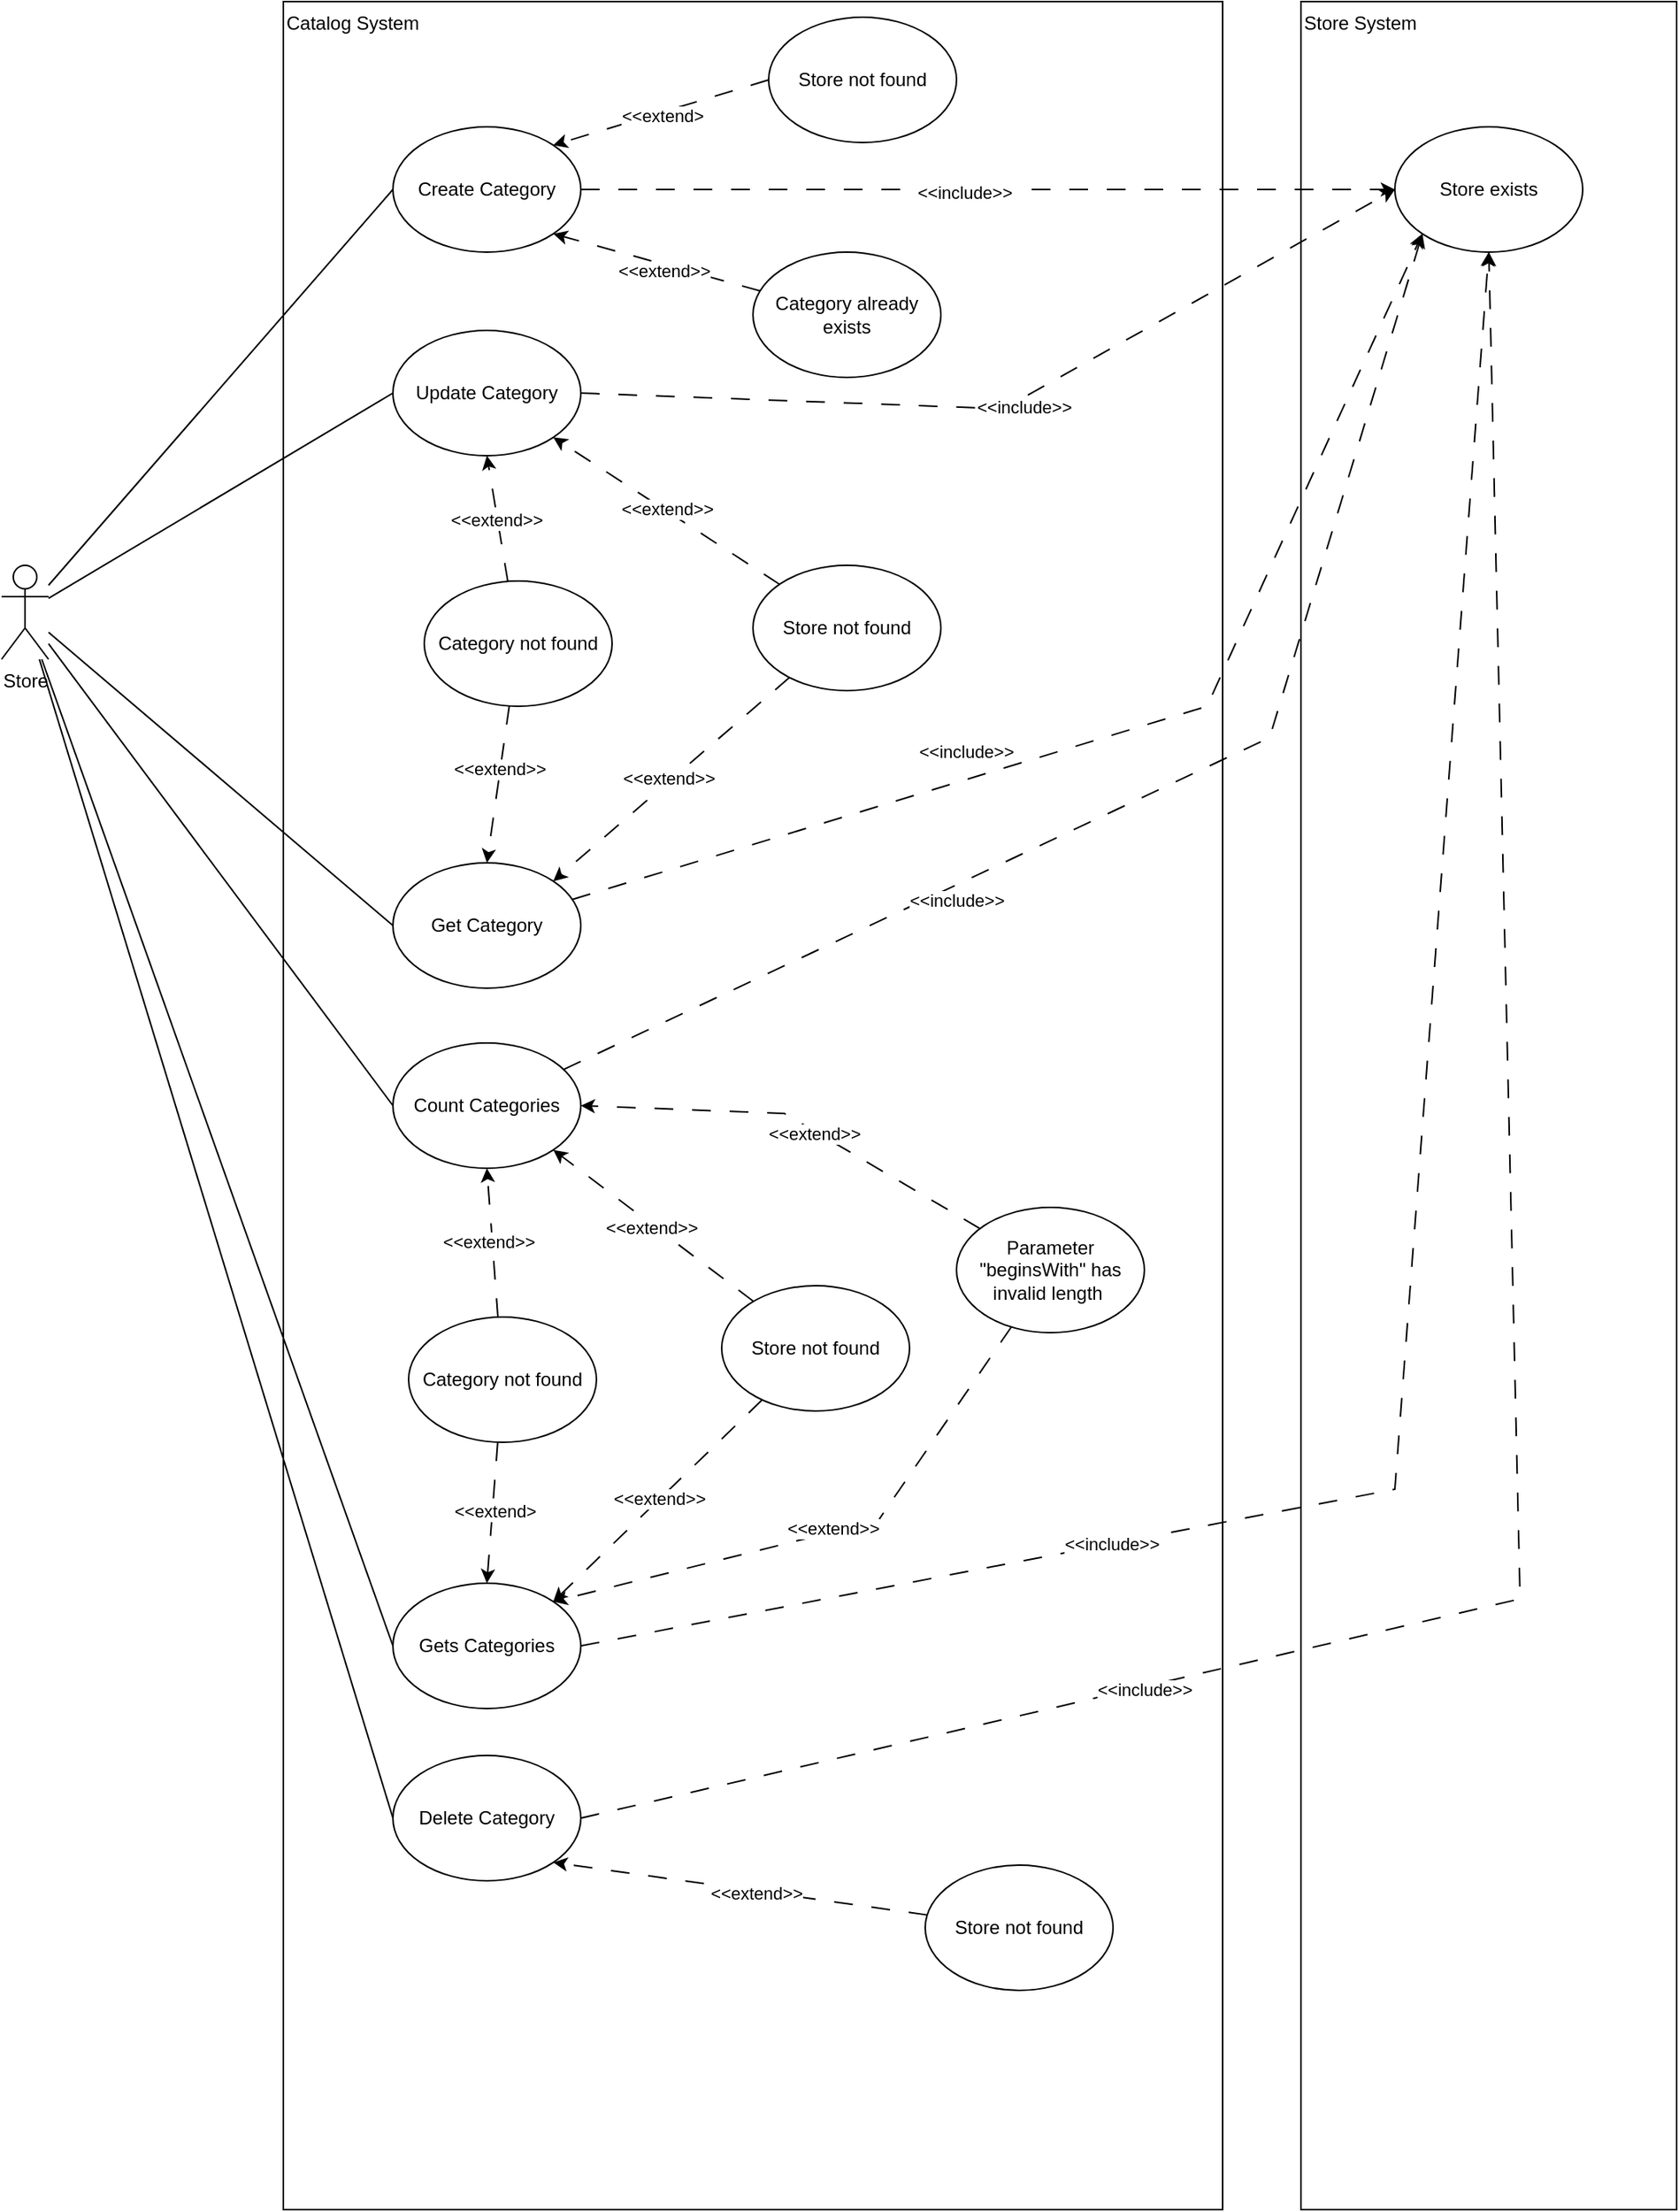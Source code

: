 <mxfile version="24.6.4" type="device">
  <diagram name="Página-1" id="jxBU0KYU5M7tQorZTUAQ">
    <mxGraphModel dx="2607" dy="1342" grid="1" gridSize="10" guides="1" tooltips="1" connect="1" arrows="1" fold="1" page="1" pageScale="1" pageWidth="827" pageHeight="1169" background="none" math="0" shadow="0">
      <root>
        <mxCell id="0" />
        <mxCell id="1" parent="0" />
        <mxCell id="zQWcK5AK1HO_iFrqoVfH-22" value="Store System" style="rounded=0;whiteSpace=wrap;html=1;verticalAlign=top;align=left;" vertex="1" parent="1">
          <mxGeometry x="890" y="10" width="240" height="1410" as="geometry" />
        </mxCell>
        <mxCell id="zQWcK5AK1HO_iFrqoVfH-21" value="Catalog System" style="rounded=0;whiteSpace=wrap;html=1;verticalAlign=top;align=left;" vertex="1" parent="1">
          <mxGeometry x="240" y="10" width="600" height="1410" as="geometry" />
        </mxCell>
        <mxCell id="zQWcK5AK1HO_iFrqoVfH-14" style="edgeStyle=none;rounded=0;orthogonalLoop=1;jettySize=auto;html=1;entryX=0;entryY=0.5;entryDx=0;entryDy=0;endArrow=none;endFill=0;" edge="1" parent="1" source="zQWcK5AK1HO_iFrqoVfH-1" target="zQWcK5AK1HO_iFrqoVfH-2">
          <mxGeometry relative="1" as="geometry" />
        </mxCell>
        <mxCell id="zQWcK5AK1HO_iFrqoVfH-15" style="edgeStyle=none;rounded=0;orthogonalLoop=1;jettySize=auto;html=1;entryX=0;entryY=0.5;entryDx=0;entryDy=0;endArrow=none;endFill=0;" edge="1" parent="1" source="zQWcK5AK1HO_iFrqoVfH-1" target="zQWcK5AK1HO_iFrqoVfH-3">
          <mxGeometry relative="1" as="geometry" />
        </mxCell>
        <mxCell id="zQWcK5AK1HO_iFrqoVfH-16" style="edgeStyle=none;rounded=0;orthogonalLoop=1;jettySize=auto;html=1;entryX=0;entryY=0.5;entryDx=0;entryDy=0;endArrow=none;endFill=0;" edge="1" parent="1" source="zQWcK5AK1HO_iFrqoVfH-1" target="zQWcK5AK1HO_iFrqoVfH-6">
          <mxGeometry relative="1" as="geometry" />
        </mxCell>
        <mxCell id="zQWcK5AK1HO_iFrqoVfH-17" style="edgeStyle=none;rounded=0;orthogonalLoop=1;jettySize=auto;html=1;entryX=0;entryY=0.5;entryDx=0;entryDy=0;endArrow=none;endFill=0;" edge="1" parent="1" source="zQWcK5AK1HO_iFrqoVfH-1" target="zQWcK5AK1HO_iFrqoVfH-7">
          <mxGeometry relative="1" as="geometry" />
        </mxCell>
        <mxCell id="zQWcK5AK1HO_iFrqoVfH-18" style="edgeStyle=none;rounded=0;orthogonalLoop=1;jettySize=auto;html=1;entryX=0;entryY=0.5;entryDx=0;entryDy=0;endArrow=none;endFill=0;" edge="1" parent="1" source="zQWcK5AK1HO_iFrqoVfH-1" target="zQWcK5AK1HO_iFrqoVfH-8">
          <mxGeometry relative="1" as="geometry" />
        </mxCell>
        <mxCell id="zQWcK5AK1HO_iFrqoVfH-19" style="edgeStyle=none;rounded=0;orthogonalLoop=1;jettySize=auto;html=1;entryX=0;entryY=0.5;entryDx=0;entryDy=0;endArrow=none;endFill=0;" edge="1" parent="1" source="zQWcK5AK1HO_iFrqoVfH-1" target="zQWcK5AK1HO_iFrqoVfH-9">
          <mxGeometry relative="1" as="geometry" />
        </mxCell>
        <mxCell id="zQWcK5AK1HO_iFrqoVfH-1" value="Store" style="shape=umlActor;verticalLabelPosition=bottom;verticalAlign=top;html=1;outlineConnect=0;" vertex="1" parent="1">
          <mxGeometry x="60" y="370" width="30" height="60" as="geometry" />
        </mxCell>
        <mxCell id="zQWcK5AK1HO_iFrqoVfH-24" style="edgeStyle=none;rounded=0;orthogonalLoop=1;jettySize=auto;html=1;dashed=1;dashPattern=12 12;" edge="1" parent="1" source="zQWcK5AK1HO_iFrqoVfH-2" target="zQWcK5AK1HO_iFrqoVfH-23">
          <mxGeometry relative="1" as="geometry" />
        </mxCell>
        <mxCell id="zQWcK5AK1HO_iFrqoVfH-25" value="&amp;lt;&amp;lt;include&amp;gt;&amp;gt;" style="edgeLabel;html=1;align=center;verticalAlign=middle;resizable=0;points=[];" vertex="1" connectable="0" parent="zQWcK5AK1HO_iFrqoVfH-24">
          <mxGeometry x="-0.059" y="-2" relative="1" as="geometry">
            <mxPoint as="offset" />
          </mxGeometry>
        </mxCell>
        <mxCell id="zQWcK5AK1HO_iFrqoVfH-2" value="Create Category" style="ellipse;whiteSpace=wrap;html=1;" vertex="1" parent="1">
          <mxGeometry x="310" y="90" width="120" height="80" as="geometry" />
        </mxCell>
        <mxCell id="zQWcK5AK1HO_iFrqoVfH-30" style="edgeStyle=none;rounded=0;orthogonalLoop=1;jettySize=auto;html=1;entryX=0;entryY=0.5;entryDx=0;entryDy=0;dashed=1;dashPattern=12 12;exitX=1;exitY=0.5;exitDx=0;exitDy=0;" edge="1" parent="1" source="zQWcK5AK1HO_iFrqoVfH-3" target="zQWcK5AK1HO_iFrqoVfH-23">
          <mxGeometry relative="1" as="geometry">
            <Array as="points">
              <mxPoint x="700" y="270" />
            </Array>
          </mxGeometry>
        </mxCell>
        <mxCell id="zQWcK5AK1HO_iFrqoVfH-32" value="&amp;lt;&amp;lt;include&amp;gt;&amp;gt;" style="edgeLabel;html=1;align=center;verticalAlign=middle;resizable=0;points=[];" vertex="1" connectable="0" parent="zQWcK5AK1HO_iFrqoVfH-30">
          <mxGeometry x="0.013" y="-5" relative="1" as="geometry">
            <mxPoint as="offset" />
          </mxGeometry>
        </mxCell>
        <mxCell id="zQWcK5AK1HO_iFrqoVfH-3" value="Update Category" style="ellipse;whiteSpace=wrap;html=1;" vertex="1" parent="1">
          <mxGeometry x="310" y="220" width="120" height="80" as="geometry" />
        </mxCell>
        <mxCell id="zQWcK5AK1HO_iFrqoVfH-35" style="edgeStyle=none;rounded=0;orthogonalLoop=1;jettySize=auto;html=1;entryX=0;entryY=1;entryDx=0;entryDy=0;dashed=1;dashPattern=12 12;" edge="1" parent="1" source="zQWcK5AK1HO_iFrqoVfH-6" target="zQWcK5AK1HO_iFrqoVfH-23">
          <mxGeometry relative="1" as="geometry">
            <Array as="points">
              <mxPoint x="830" y="460" />
            </Array>
          </mxGeometry>
        </mxCell>
        <mxCell id="zQWcK5AK1HO_iFrqoVfH-36" value="&amp;lt;&amp;lt;include&amp;gt;&amp;gt;" style="edgeLabel;html=1;align=center;verticalAlign=middle;resizable=0;points=[];" vertex="1" connectable="0" parent="zQWcK5AK1HO_iFrqoVfH-35">
          <mxGeometry x="-0.084" relative="1" as="geometry">
            <mxPoint x="-80" y="6" as="offset" />
          </mxGeometry>
        </mxCell>
        <mxCell id="zQWcK5AK1HO_iFrqoVfH-6" value="Get Category" style="ellipse;whiteSpace=wrap;html=1;" vertex="1" parent="1">
          <mxGeometry x="310" y="560" width="120" height="80" as="geometry" />
        </mxCell>
        <mxCell id="zQWcK5AK1HO_iFrqoVfH-37" style="edgeStyle=none;rounded=0;orthogonalLoop=1;jettySize=auto;html=1;entryX=0;entryY=1;entryDx=0;entryDy=0;dashed=1;dashPattern=12 12;" edge="1" parent="1" source="zQWcK5AK1HO_iFrqoVfH-7" target="zQWcK5AK1HO_iFrqoVfH-23">
          <mxGeometry relative="1" as="geometry">
            <Array as="points">
              <mxPoint x="870" y="480" />
            </Array>
          </mxGeometry>
        </mxCell>
        <mxCell id="zQWcK5AK1HO_iFrqoVfH-38" value="&amp;lt;&amp;lt;include&amp;gt;&amp;gt;" style="edgeLabel;html=1;align=center;verticalAlign=middle;resizable=0;points=[];" vertex="1" connectable="0" parent="zQWcK5AK1HO_iFrqoVfH-37">
          <mxGeometry x="-0.448" y="1" relative="1" as="geometry">
            <mxPoint x="43" y="-9" as="offset" />
          </mxGeometry>
        </mxCell>
        <mxCell id="zQWcK5AK1HO_iFrqoVfH-7" value="Count Categories" style="ellipse;whiteSpace=wrap;html=1;" vertex="1" parent="1">
          <mxGeometry x="310" y="675" width="120" height="80" as="geometry" />
        </mxCell>
        <mxCell id="zQWcK5AK1HO_iFrqoVfH-39" style="edgeStyle=none;rounded=0;orthogonalLoop=1;jettySize=auto;html=1;dashed=1;dashPattern=12 12;entryX=0.5;entryY=1;entryDx=0;entryDy=0;exitX=1;exitY=0.5;exitDx=0;exitDy=0;" edge="1" parent="1" source="zQWcK5AK1HO_iFrqoVfH-8" target="zQWcK5AK1HO_iFrqoVfH-23">
          <mxGeometry relative="1" as="geometry">
            <Array as="points">
              <mxPoint x="950" y="960" />
            </Array>
          </mxGeometry>
        </mxCell>
        <mxCell id="zQWcK5AK1HO_iFrqoVfH-40" value="&amp;lt;&amp;lt;include&amp;gt;&amp;gt;" style="edgeLabel;html=1;align=center;verticalAlign=middle;resizable=0;points=[];" vertex="1" connectable="0" parent="zQWcK5AK1HO_iFrqoVfH-39">
          <mxGeometry x="-0.478" relative="1" as="geometry">
            <mxPoint as="offset" />
          </mxGeometry>
        </mxCell>
        <mxCell id="zQWcK5AK1HO_iFrqoVfH-8" value="Gets Categories" style="ellipse;whiteSpace=wrap;html=1;" vertex="1" parent="1">
          <mxGeometry x="310" y="1020" width="120" height="80" as="geometry" />
        </mxCell>
        <mxCell id="zQWcK5AK1HO_iFrqoVfH-41" style="edgeStyle=none;rounded=0;orthogonalLoop=1;jettySize=auto;html=1;entryX=0.5;entryY=1;entryDx=0;entryDy=0;dashed=1;dashPattern=12 12;exitX=1;exitY=0.5;exitDx=0;exitDy=0;" edge="1" parent="1" source="zQWcK5AK1HO_iFrqoVfH-9" target="zQWcK5AK1HO_iFrqoVfH-23">
          <mxGeometry relative="1" as="geometry">
            <Array as="points">
              <mxPoint x="1030" y="1030" />
            </Array>
          </mxGeometry>
        </mxCell>
        <mxCell id="zQWcK5AK1HO_iFrqoVfH-42" value="&amp;lt;&amp;lt;include&amp;gt;&amp;gt;" style="edgeLabel;html=1;align=center;verticalAlign=middle;resizable=0;points=[];" vertex="1" connectable="0" parent="zQWcK5AK1HO_iFrqoVfH-41">
          <mxGeometry x="-0.5" y="-2" relative="1" as="geometry">
            <mxPoint as="offset" />
          </mxGeometry>
        </mxCell>
        <mxCell id="zQWcK5AK1HO_iFrqoVfH-9" value="Delete Category" style="ellipse;whiteSpace=wrap;html=1;" vertex="1" parent="1">
          <mxGeometry x="310" y="1130" width="120" height="80" as="geometry" />
        </mxCell>
        <mxCell id="zQWcK5AK1HO_iFrqoVfH-23" value="Store exists" style="ellipse;whiteSpace=wrap;html=1;" vertex="1" parent="1">
          <mxGeometry x="950" y="90" width="120" height="80" as="geometry" />
        </mxCell>
        <mxCell id="zQWcK5AK1HO_iFrqoVfH-27" style="edgeStyle=none;rounded=0;orthogonalLoop=1;jettySize=auto;html=1;dashed=1;dashPattern=12 12;entryX=1;entryY=1;entryDx=0;entryDy=0;" edge="1" parent="1" source="zQWcK5AK1HO_iFrqoVfH-26" target="zQWcK5AK1HO_iFrqoVfH-2">
          <mxGeometry relative="1" as="geometry" />
        </mxCell>
        <mxCell id="zQWcK5AK1HO_iFrqoVfH-28" value="&amp;lt;&amp;lt;extend&amp;gt;&amp;gt;" style="edgeLabel;html=1;align=center;verticalAlign=middle;resizable=0;points=[];" vertex="1" connectable="0" parent="zQWcK5AK1HO_iFrqoVfH-27">
          <mxGeometry x="-0.08" y="4" relative="1" as="geometry">
            <mxPoint as="offset" />
          </mxGeometry>
        </mxCell>
        <mxCell id="zQWcK5AK1HO_iFrqoVfH-26" value="Category already exists" style="ellipse;whiteSpace=wrap;html=1;" vertex="1" parent="1">
          <mxGeometry x="540" y="170" width="120" height="80" as="geometry" />
        </mxCell>
        <mxCell id="zQWcK5AK1HO_iFrqoVfH-33" style="edgeStyle=none;rounded=0;orthogonalLoop=1;jettySize=auto;html=1;entryX=0.5;entryY=1;entryDx=0;entryDy=0;dashed=1;dashPattern=12 12;" edge="1" parent="1" source="zQWcK5AK1HO_iFrqoVfH-29" target="zQWcK5AK1HO_iFrqoVfH-3">
          <mxGeometry relative="1" as="geometry" />
        </mxCell>
        <mxCell id="zQWcK5AK1HO_iFrqoVfH-34" value="&amp;lt;&amp;lt;extend&amp;gt;&amp;gt;" style="edgeLabel;html=1;align=center;verticalAlign=middle;resizable=0;points=[];" vertex="1" connectable="0" parent="zQWcK5AK1HO_iFrqoVfH-33">
          <mxGeometry x="-0.016" y="1" relative="1" as="geometry">
            <mxPoint as="offset" />
          </mxGeometry>
        </mxCell>
        <mxCell id="zQWcK5AK1HO_iFrqoVfH-44" style="edgeStyle=none;rounded=0;orthogonalLoop=1;jettySize=auto;html=1;entryX=0.5;entryY=0;entryDx=0;entryDy=0;dashed=1;dashPattern=12 12;" edge="1" parent="1" source="zQWcK5AK1HO_iFrqoVfH-29" target="zQWcK5AK1HO_iFrqoVfH-6">
          <mxGeometry relative="1" as="geometry" />
        </mxCell>
        <mxCell id="zQWcK5AK1HO_iFrqoVfH-45" value="&amp;lt;&amp;lt;extend&amp;gt;&amp;gt;" style="edgeLabel;html=1;align=center;verticalAlign=middle;resizable=0;points=[];" vertex="1" connectable="0" parent="zQWcK5AK1HO_iFrqoVfH-44">
          <mxGeometry x="-0.216" y="-1" relative="1" as="geometry">
            <mxPoint y="1" as="offset" />
          </mxGeometry>
        </mxCell>
        <mxCell id="zQWcK5AK1HO_iFrqoVfH-29" value="Category not found" style="ellipse;whiteSpace=wrap;html=1;" vertex="1" parent="1">
          <mxGeometry x="330" y="380.0" width="120" height="80" as="geometry" />
        </mxCell>
        <mxCell id="zQWcK5AK1HO_iFrqoVfH-47" style="edgeStyle=none;rounded=0;orthogonalLoop=1;jettySize=auto;html=1;entryX=0.5;entryY=1;entryDx=0;entryDy=0;dashed=1;dashPattern=12 12;" edge="1" parent="1" source="zQWcK5AK1HO_iFrqoVfH-46" target="zQWcK5AK1HO_iFrqoVfH-7">
          <mxGeometry relative="1" as="geometry" />
        </mxCell>
        <mxCell id="zQWcK5AK1HO_iFrqoVfH-49" value="&amp;lt;&amp;lt;extend&amp;gt;&amp;gt;" style="edgeLabel;html=1;align=center;verticalAlign=middle;resizable=0;points=[];" vertex="1" connectable="0" parent="zQWcK5AK1HO_iFrqoVfH-47">
          <mxGeometry x="0.017" y="2" relative="1" as="geometry">
            <mxPoint x="-1" as="offset" />
          </mxGeometry>
        </mxCell>
        <mxCell id="zQWcK5AK1HO_iFrqoVfH-48" style="edgeStyle=none;rounded=0;orthogonalLoop=1;jettySize=auto;html=1;entryX=0.5;entryY=0;entryDx=0;entryDy=0;dashed=1;dashPattern=12 12;" edge="1" parent="1" source="zQWcK5AK1HO_iFrqoVfH-46" target="zQWcK5AK1HO_iFrqoVfH-8">
          <mxGeometry relative="1" as="geometry" />
        </mxCell>
        <mxCell id="zQWcK5AK1HO_iFrqoVfH-50" value="&amp;lt;&amp;lt;extend&amp;gt;" style="edgeLabel;html=1;align=center;verticalAlign=middle;resizable=0;points=[];" vertex="1" connectable="0" parent="zQWcK5AK1HO_iFrqoVfH-48">
          <mxGeometry x="-0.025" relative="1" as="geometry">
            <mxPoint x="1" as="offset" />
          </mxGeometry>
        </mxCell>
        <mxCell id="zQWcK5AK1HO_iFrqoVfH-46" value="Category not found" style="ellipse;whiteSpace=wrap;html=1;" vertex="1" parent="1">
          <mxGeometry x="320" y="850" width="120" height="80" as="geometry" />
        </mxCell>
        <mxCell id="zQWcK5AK1HO_iFrqoVfH-52" style="edgeStyle=none;rounded=0;orthogonalLoop=1;jettySize=auto;html=1;entryX=1;entryY=0.5;entryDx=0;entryDy=0;dashed=1;dashPattern=12 12;" edge="1" parent="1" source="zQWcK5AK1HO_iFrqoVfH-51" target="zQWcK5AK1HO_iFrqoVfH-7">
          <mxGeometry relative="1" as="geometry">
            <Array as="points">
              <mxPoint x="560" y="720" />
            </Array>
          </mxGeometry>
        </mxCell>
        <mxCell id="zQWcK5AK1HO_iFrqoVfH-54" value="&amp;lt;&amp;lt;extend&amp;gt;&amp;gt;" style="edgeLabel;html=1;align=center;verticalAlign=middle;resizable=0;points=[];" vertex="1" connectable="0" parent="zQWcK5AK1HO_iFrqoVfH-52">
          <mxGeometry x="-0.108" y="2" relative="1" as="geometry">
            <mxPoint as="offset" />
          </mxGeometry>
        </mxCell>
        <mxCell id="zQWcK5AK1HO_iFrqoVfH-53" style="edgeStyle=none;rounded=0;orthogonalLoop=1;jettySize=auto;html=1;entryX=1;entryY=0;entryDx=0;entryDy=0;dashed=1;dashPattern=12 12;" edge="1" parent="1" source="zQWcK5AK1HO_iFrqoVfH-51" target="zQWcK5AK1HO_iFrqoVfH-8">
          <mxGeometry relative="1" as="geometry">
            <Array as="points">
              <mxPoint x="620" y="980" />
            </Array>
          </mxGeometry>
        </mxCell>
        <mxCell id="zQWcK5AK1HO_iFrqoVfH-55" value="&amp;lt;&amp;lt;extend&amp;gt;&amp;gt;" style="edgeLabel;html=1;align=center;verticalAlign=middle;resizable=0;points=[];" vertex="1" connectable="0" parent="zQWcK5AK1HO_iFrqoVfH-53">
          <mxGeometry x="-0.014" y="-2" relative="1" as="geometry">
            <mxPoint as="offset" />
          </mxGeometry>
        </mxCell>
        <mxCell id="zQWcK5AK1HO_iFrqoVfH-51" value="Parameter &quot;beginsWith&quot; has invalid length&amp;nbsp;" style="ellipse;whiteSpace=wrap;html=1;" vertex="1" parent="1">
          <mxGeometry x="670" y="780" width="120" height="80" as="geometry" />
        </mxCell>
        <mxCell id="zQWcK5AK1HO_iFrqoVfH-58" style="edgeStyle=none;rounded=0;orthogonalLoop=1;jettySize=auto;html=1;entryX=1;entryY=1;entryDx=0;entryDy=0;dashed=1;dashPattern=12 12;" edge="1" parent="1" source="zQWcK5AK1HO_iFrqoVfH-57" target="zQWcK5AK1HO_iFrqoVfH-3">
          <mxGeometry relative="1" as="geometry" />
        </mxCell>
        <mxCell id="zQWcK5AK1HO_iFrqoVfH-61" value="&amp;lt;&amp;lt;extend&amp;gt;&amp;gt;" style="edgeLabel;html=1;align=center;verticalAlign=middle;resizable=0;points=[];" vertex="1" connectable="0" parent="zQWcK5AK1HO_iFrqoVfH-58">
          <mxGeometry x="0.006" y="-1" relative="1" as="geometry">
            <mxPoint as="offset" />
          </mxGeometry>
        </mxCell>
        <mxCell id="zQWcK5AK1HO_iFrqoVfH-59" style="edgeStyle=none;rounded=0;orthogonalLoop=1;jettySize=auto;html=1;entryX=1;entryY=0;entryDx=0;entryDy=0;dashed=1;dashPattern=12 12;" edge="1" parent="1" source="zQWcK5AK1HO_iFrqoVfH-57" target="zQWcK5AK1HO_iFrqoVfH-6">
          <mxGeometry relative="1" as="geometry" />
        </mxCell>
        <mxCell id="zQWcK5AK1HO_iFrqoVfH-62" value="&amp;lt;&amp;lt;extend&amp;gt;&amp;gt;" style="edgeLabel;html=1;align=center;verticalAlign=middle;resizable=0;points=[];" vertex="1" connectable="0" parent="zQWcK5AK1HO_iFrqoVfH-59">
          <mxGeometry x="0.009" y="-2" relative="1" as="geometry">
            <mxPoint as="offset" />
          </mxGeometry>
        </mxCell>
        <mxCell id="zQWcK5AK1HO_iFrqoVfH-57" value="Store not found" style="ellipse;whiteSpace=wrap;html=1;" vertex="1" parent="1">
          <mxGeometry x="540" y="370.0" width="120" height="80" as="geometry" />
        </mxCell>
        <mxCell id="zQWcK5AK1HO_iFrqoVfH-64" style="edgeStyle=none;rounded=0;orthogonalLoop=1;jettySize=auto;html=1;entryX=1;entryY=0;entryDx=0;entryDy=0;exitX=0;exitY=0.5;exitDx=0;exitDy=0;dashed=1;dashPattern=12 12;" edge="1" parent="1" source="zQWcK5AK1HO_iFrqoVfH-63" target="zQWcK5AK1HO_iFrqoVfH-2">
          <mxGeometry relative="1" as="geometry" />
        </mxCell>
        <mxCell id="zQWcK5AK1HO_iFrqoVfH-66" value="&amp;lt;&amp;lt;extend&amp;gt;" style="edgeLabel;html=1;align=center;verticalAlign=middle;resizable=0;points=[];" vertex="1" connectable="0" parent="zQWcK5AK1HO_iFrqoVfH-64">
          <mxGeometry x="0.004" y="3" relative="1" as="geometry">
            <mxPoint y="-1" as="offset" />
          </mxGeometry>
        </mxCell>
        <mxCell id="zQWcK5AK1HO_iFrqoVfH-63" value="Store not found" style="ellipse;whiteSpace=wrap;html=1;" vertex="1" parent="1">
          <mxGeometry x="550" y="20.0" width="120" height="80" as="geometry" />
        </mxCell>
        <mxCell id="zQWcK5AK1HO_iFrqoVfH-68" style="edgeStyle=none;rounded=0;orthogonalLoop=1;jettySize=auto;html=1;entryX=1;entryY=1;entryDx=0;entryDy=0;dashed=1;dashPattern=12 12;" edge="1" parent="1" source="zQWcK5AK1HO_iFrqoVfH-67" target="zQWcK5AK1HO_iFrqoVfH-7">
          <mxGeometry relative="1" as="geometry" />
        </mxCell>
        <mxCell id="zQWcK5AK1HO_iFrqoVfH-70" value="&amp;lt;&amp;lt;extend&amp;gt;&amp;gt;" style="edgeLabel;html=1;align=center;verticalAlign=middle;resizable=0;points=[];" vertex="1" connectable="0" parent="zQWcK5AK1HO_iFrqoVfH-68">
          <mxGeometry x="0.011" y="2" relative="1" as="geometry">
            <mxPoint as="offset" />
          </mxGeometry>
        </mxCell>
        <mxCell id="zQWcK5AK1HO_iFrqoVfH-69" style="edgeStyle=none;rounded=0;orthogonalLoop=1;jettySize=auto;html=1;entryX=1;entryY=0;entryDx=0;entryDy=0;dashed=1;dashPattern=12 12;" edge="1" parent="1" source="zQWcK5AK1HO_iFrqoVfH-67" target="zQWcK5AK1HO_iFrqoVfH-8">
          <mxGeometry relative="1" as="geometry" />
        </mxCell>
        <mxCell id="zQWcK5AK1HO_iFrqoVfH-71" value="&amp;lt;&amp;lt;extend&amp;gt;&amp;gt;" style="edgeLabel;html=1;align=center;verticalAlign=middle;resizable=0;points=[];" vertex="1" connectable="0" parent="zQWcK5AK1HO_iFrqoVfH-69">
          <mxGeometry x="-0.013" y="-1" relative="1" as="geometry">
            <mxPoint as="offset" />
          </mxGeometry>
        </mxCell>
        <mxCell id="zQWcK5AK1HO_iFrqoVfH-67" value="Store not found" style="ellipse;whiteSpace=wrap;html=1;" vertex="1" parent="1">
          <mxGeometry x="520" y="830" width="120" height="80" as="geometry" />
        </mxCell>
        <mxCell id="zQWcK5AK1HO_iFrqoVfH-73" style="edgeStyle=none;rounded=0;orthogonalLoop=1;jettySize=auto;html=1;entryX=1;entryY=1;entryDx=0;entryDy=0;dashed=1;dashPattern=12 12;" edge="1" parent="1" source="zQWcK5AK1HO_iFrqoVfH-72" target="zQWcK5AK1HO_iFrqoVfH-9">
          <mxGeometry relative="1" as="geometry" />
        </mxCell>
        <mxCell id="zQWcK5AK1HO_iFrqoVfH-74" value="&amp;lt;&amp;lt;extend&amp;gt;&amp;gt;" style="edgeLabel;html=1;align=center;verticalAlign=middle;resizable=0;points=[];" vertex="1" connectable="0" parent="zQWcK5AK1HO_iFrqoVfH-73">
          <mxGeometry x="-0.083" y="1" relative="1" as="geometry">
            <mxPoint as="offset" />
          </mxGeometry>
        </mxCell>
        <mxCell id="zQWcK5AK1HO_iFrqoVfH-72" value="Store not found" style="ellipse;whiteSpace=wrap;html=1;" vertex="1" parent="1">
          <mxGeometry x="650" y="1200" width="120" height="80" as="geometry" />
        </mxCell>
      </root>
    </mxGraphModel>
  </diagram>
</mxfile>
